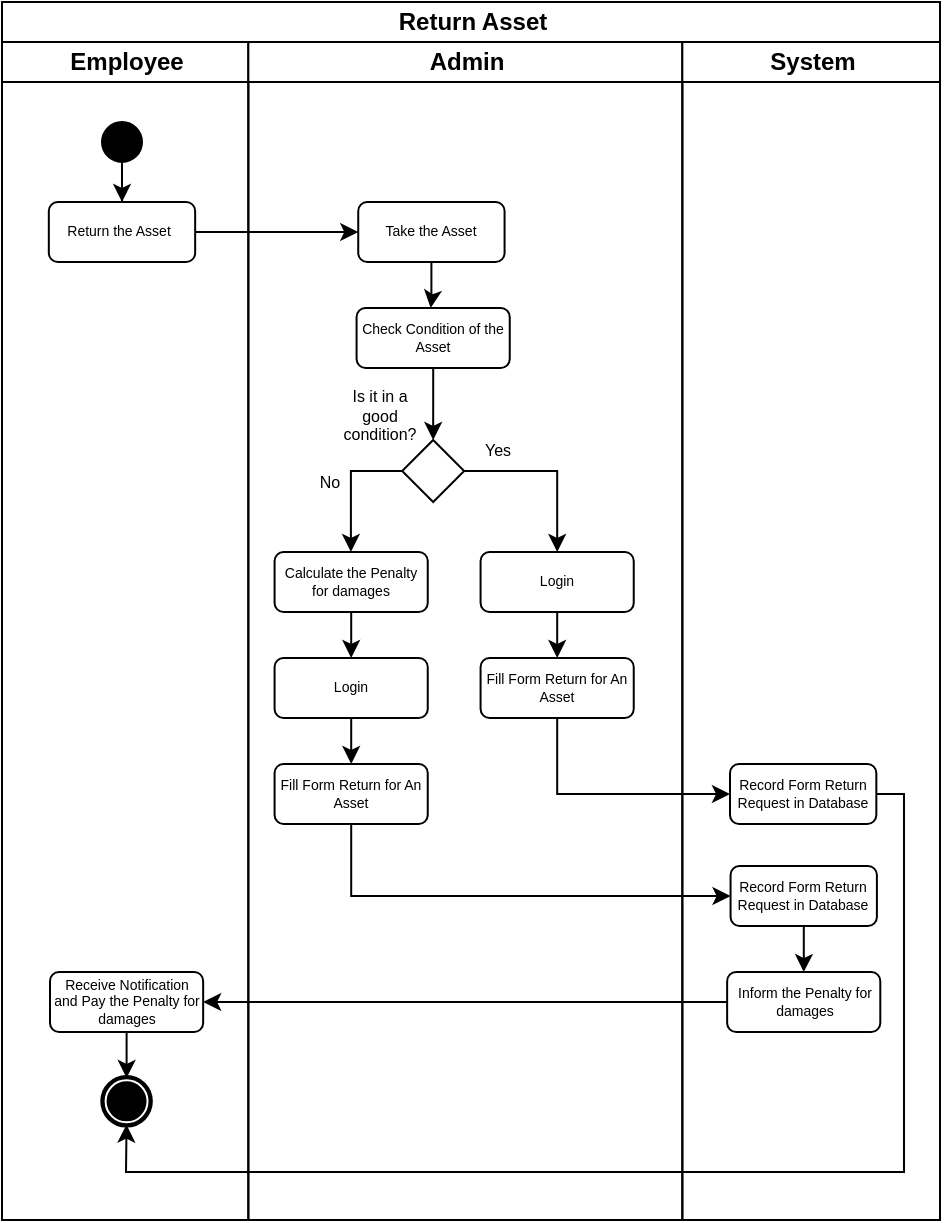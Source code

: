 <mxfile version="13.9.9" type="device"><diagram id="PCO2Zfmw_XY5YapE-h2q" name="Page-1"><mxGraphModel dx="904" dy="614" grid="0" gridSize="10" guides="1" tooltips="1" connect="1" arrows="1" fold="1" page="1" pageScale="1" pageWidth="850" pageHeight="1100" math="0" shadow="0"><root><mxCell id="0"/><mxCell id="1" parent="0"/><mxCell id="kbAStSX1PMtTqfNy8U85-1" value="Return Asset" style="swimlane;html=1;childLayout=stackLayout;resizeParent=1;resizeParentMax=0;startSize=20;" parent="1" vertex="1"><mxGeometry x="240" y="30" width="469" height="609" as="geometry"/></mxCell><mxCell id="kbAStSX1PMtTqfNy8U85-2" value="Employee" style="swimlane;html=1;startSize=20;" parent="kbAStSX1PMtTqfNy8U85-1" vertex="1"><mxGeometry y="20" width="123.17" height="589" as="geometry"/></mxCell><mxCell id="OH70O7nOJUa6nL986FMu-2" style="edgeStyle=orthogonalEdgeStyle;rounded=0;orthogonalLoop=1;jettySize=auto;html=1;" parent="kbAStSX1PMtTqfNy8U85-2" source="kbAStSX1PMtTqfNy8U85-13" target="OH70O7nOJUa6nL986FMu-1" edge="1"><mxGeometry relative="1" as="geometry"/></mxCell><mxCell id="kbAStSX1PMtTqfNy8U85-13" value="" style="ellipse;whiteSpace=wrap;html=1;aspect=fixed;fillColor=#000000;" parent="kbAStSX1PMtTqfNy8U85-2" vertex="1"><mxGeometry x="50" y="40" width="20" height="20" as="geometry"/></mxCell><mxCell id="kbAStSX1PMtTqfNy8U85-41" style="edgeStyle=orthogonalEdgeStyle;rounded=0;orthogonalLoop=1;jettySize=auto;html=1;fontSize=7;" parent="kbAStSX1PMtTqfNy8U85-2" edge="1"><mxGeometry relative="1" as="geometry"><mxPoint x="58.029" y="350" as="sourcePoint"/><Array as="points"><mxPoint x="58" y="370"/></Array></mxGeometry></mxCell><mxCell id="OH70O7nOJUa6nL986FMu-3" style="edgeStyle=orthogonalEdgeStyle;rounded=0;orthogonalLoop=1;jettySize=auto;html=1;entryX=0;entryY=0.5;entryDx=0;entryDy=0;" parent="kbAStSX1PMtTqfNy8U85-2" source="OH70O7nOJUa6nL986FMu-1" target="kbAStSX1PMtTqfNy8U85-28" edge="1"><mxGeometry relative="1" as="geometry"/></mxCell><mxCell id="OH70O7nOJUa6nL986FMu-1" value="&lt;font style=&quot;font-size: 7px&quot; face=&quot;Helvetica&quot;&gt;Return the Asset&amp;nbsp;&lt;/font&gt;" style="rounded=1;whiteSpace=wrap;html=1;shadow=0;labelBackgroundColor=none;strokeWidth=1;fontFamily=Verdana;fontSize=7;align=center;" parent="kbAStSX1PMtTqfNy8U85-2" vertex="1"><mxGeometry x="23.41" y="80" width="73.17" height="30" as="geometry"/></mxCell><mxCell id="kbAStSX1PMtTqfNy8U85-28" value="&lt;font style=&quot;font-size: 7px&quot; face=&quot;Helvetica&quot;&gt;Take the Asset&lt;/font&gt;" style="rounded=1;whiteSpace=wrap;html=1;shadow=0;labelBackgroundColor=none;strokeWidth=1;fontFamily=Verdana;fontSize=7;align=center;" parent="kbAStSX1PMtTqfNy8U85-2" vertex="1"><mxGeometry x="178.12" y="80" width="73.17" height="30" as="geometry"/></mxCell><mxCell id="OH70O7nOJUa6nL986FMu-27" style="edgeStyle=orthogonalEdgeStyle;rounded=0;orthogonalLoop=1;jettySize=auto;html=1;fontSize=8;" parent="kbAStSX1PMtTqfNy8U85-2" source="OH70O7nOJUa6nL986FMu-13" target="kbAStSX1PMtTqfNy8U85-20" edge="1"><mxGeometry relative="1" as="geometry"/></mxCell><mxCell id="OH70O7nOJUa6nL986FMu-13" value="&lt;font style=&quot;font-size: 7px&quot; face=&quot;Helvetica&quot;&gt;Receive Notification and Pay the Penalty for damages&lt;/font&gt;" style="rounded=1;whiteSpace=wrap;html=1;shadow=0;labelBackgroundColor=none;strokeWidth=1;fontFamily=Verdana;fontSize=7;align=center;" parent="kbAStSX1PMtTqfNy8U85-2" vertex="1"><mxGeometry x="24.0" y="465" width="76.58" height="30" as="geometry"/></mxCell><mxCell id="kbAStSX1PMtTqfNy8U85-20" value="" style="shape=mxgraph.bpmn.shape;html=1;verticalLabelPosition=bottom;labelBackgroundColor=#ffffff;verticalAlign=top;align=center;perimeter=ellipsePerimeter;outlineConnect=0;outline=end;symbol=terminate;" parent="kbAStSX1PMtTqfNy8U85-2" vertex="1"><mxGeometry x="50.64" y="518" width="23.29" height="23.29" as="geometry"/></mxCell><mxCell id="kbAStSX1PMtTqfNy8U85-4" value="Admin" style="swimlane;html=1;startSize=20;" parent="kbAStSX1PMtTqfNy8U85-1" vertex="1"><mxGeometry x="123.17" y="20" width="217" height="589" as="geometry"/></mxCell><mxCell id="OH70O7nOJUa6nL986FMu-5" style="edgeStyle=orthogonalEdgeStyle;rounded=0;orthogonalLoop=1;jettySize=auto;html=1;entryX=0.5;entryY=0;entryDx=0;entryDy=0;" parent="kbAStSX1PMtTqfNy8U85-4" edge="1"><mxGeometry relative="1" as="geometry"><mxPoint x="91.12" y="188" as="targetPoint"/></mxGeometry></mxCell><mxCell id="OH70O7nOJUa6nL986FMu-9" style="edgeStyle=orthogonalEdgeStyle;rounded=0;orthogonalLoop=1;jettySize=auto;html=1;entryX=0.5;entryY=0;entryDx=0;entryDy=0;" parent="kbAStSX1PMtTqfNy8U85-4" source="OH70O7nOJUa6nL986FMu-6" target="OH70O7nOJUa6nL986FMu-8" edge="1"><mxGeometry relative="1" as="geometry"/></mxCell><mxCell id="OH70O7nOJUa6nL986FMu-6" value="&lt;font style=&quot;font-size: 7px&quot; face=&quot;Helvetica&quot;&gt;Check Condition of the Asset&lt;/font&gt;" style="rounded=1;whiteSpace=wrap;html=1;shadow=0;labelBackgroundColor=none;strokeWidth=1;fontFamily=Verdana;fontSize=7;align=center;" parent="kbAStSX1PMtTqfNy8U85-4" vertex="1"><mxGeometry x="54.12" y="133" width="76.58" height="30" as="geometry"/></mxCell><mxCell id="OH70O7nOJUa6nL986FMu-17" style="edgeStyle=orthogonalEdgeStyle;rounded=0;orthogonalLoop=1;jettySize=auto;html=1;fontSize=8;" parent="kbAStSX1PMtTqfNy8U85-4" source="OH70O7nOJUa6nL986FMu-8" target="OH70O7nOJUa6nL986FMu-11" edge="1"><mxGeometry relative="1" as="geometry"><Array as="points"><mxPoint x="51.29" y="214"/></Array></mxGeometry></mxCell><mxCell id="OH70O7nOJUa6nL986FMu-18" style="edgeStyle=orthogonalEdgeStyle;rounded=0;orthogonalLoop=1;jettySize=auto;html=1;fontSize=8;" parent="kbAStSX1PMtTqfNy8U85-4" source="OH70O7nOJUa6nL986FMu-8" target="OH70O7nOJUa6nL986FMu-14" edge="1"><mxGeometry relative="1" as="geometry"/></mxCell><mxCell id="OH70O7nOJUa6nL986FMu-8" value="" style="rhombus;whiteSpace=wrap;html=1;" parent="kbAStSX1PMtTqfNy8U85-4" vertex="1"><mxGeometry x="76.91" y="199" width="31" height="31" as="geometry"/></mxCell><mxCell id="OH70O7nOJUa6nL986FMu-10" value="Is it in a good condition?" style="text;html=1;strokeColor=none;fillColor=none;align=center;verticalAlign=middle;whiteSpace=wrap;rounded=0;fontSize=8;" parent="kbAStSX1PMtTqfNy8U85-4" vertex="1"><mxGeometry x="59.24" y="177" width="13.83" height="20" as="geometry"/></mxCell><mxCell id="OH70O7nOJUa6nL986FMu-32" style="edgeStyle=orthogonalEdgeStyle;rounded=0;orthogonalLoop=1;jettySize=auto;html=1;fontSize=8;" parent="kbAStSX1PMtTqfNy8U85-4" source="OH70O7nOJUa6nL986FMu-11" target="OH70O7nOJUa6nL986FMu-30" edge="1"><mxGeometry relative="1" as="geometry"/></mxCell><mxCell id="OH70O7nOJUa6nL986FMu-11" value="&lt;font style=&quot;font-size: 7px&quot; face=&quot;Helvetica&quot;&gt;Calculate the Penalty for damages&lt;/font&gt;" style="rounded=1;whiteSpace=wrap;html=1;shadow=0;labelBackgroundColor=none;strokeWidth=1;fontFamily=Verdana;fontSize=7;align=center;" parent="kbAStSX1PMtTqfNy8U85-4" vertex="1"><mxGeometry x="13.12" y="255" width="76.58" height="30" as="geometry"/></mxCell><mxCell id="OH70O7nOJUa6nL986FMu-37" style="edgeStyle=orthogonalEdgeStyle;rounded=0;orthogonalLoop=1;jettySize=auto;html=1;fontSize=8;" parent="kbAStSX1PMtTqfNy8U85-4" source="OH70O7nOJUa6nL986FMu-14" target="OH70O7nOJUa6nL986FMu-35" edge="1"><mxGeometry relative="1" as="geometry"/></mxCell><mxCell id="OH70O7nOJUa6nL986FMu-14" value="&lt;font face=&quot;Helvetica&quot;&gt;Login&lt;/font&gt;" style="rounded=1;whiteSpace=wrap;html=1;shadow=0;labelBackgroundColor=none;strokeWidth=1;fontFamily=Verdana;fontSize=7;align=center;" parent="kbAStSX1PMtTqfNy8U85-4" vertex="1"><mxGeometry x="116.12" y="255" width="76.58" height="30" as="geometry"/></mxCell><mxCell id="OH70O7nOJUa6nL986FMu-28" value="No" style="text;html=1;strokeColor=none;fillColor=none;align=center;verticalAlign=middle;whiteSpace=wrap;rounded=0;fontSize=8;" parent="kbAStSX1PMtTqfNy8U85-4" vertex="1"><mxGeometry x="34.12" y="210" width="13.83" height="20" as="geometry"/></mxCell><mxCell id="OH70O7nOJUa6nL986FMu-29" value="Yes" style="text;html=1;strokeColor=none;fillColor=none;align=center;verticalAlign=middle;whiteSpace=wrap;rounded=0;fontSize=8;" parent="kbAStSX1PMtTqfNy8U85-4" vertex="1"><mxGeometry x="117.87" y="194" width="13.83" height="20" as="geometry"/></mxCell><mxCell id="OH70O7nOJUa6nL986FMu-33" style="edgeStyle=orthogonalEdgeStyle;rounded=0;orthogonalLoop=1;jettySize=auto;html=1;fontSize=8;" parent="kbAStSX1PMtTqfNy8U85-4" source="OH70O7nOJUa6nL986FMu-30" target="OH70O7nOJUa6nL986FMu-31" edge="1"><mxGeometry relative="1" as="geometry"/></mxCell><mxCell id="OH70O7nOJUa6nL986FMu-30" value="&lt;font style=&quot;font-size: 7px&quot; face=&quot;Helvetica&quot;&gt;Login&lt;/font&gt;&lt;span style=&quot;color: rgba(0 , 0 , 0 , 0) ; font-family: monospace ; font-size: 0px&quot;&gt;%3CmxGraphModel%3E%3Croot%3E%3CmxCell%20id%3D%220%22%2F%3E%3CmxCell%20id%3D%221%22%20parent%3D%220%22%2F%3E%3CmxCell%20id%3D%222%22%20value%3D%22%26lt%3Bfont%20style%3D%26quot%3Bfont-size%3A%207px%26quot%3B%20face%3D%26quot%3BHelvetica%26quot%3B%26gt%3BCalculate%20the%20fine%20for%20damages%26lt%3B%2Ffont%26gt%3B%22%20style%3D%22rounded%3D1%3BwhiteSpace%3Dwrap%3Bhtml%3D1%3Bshadow%3D0%3BlabelBackgroundColor%3Dnone%3BstrokeWidth%3D1%3BfontFamily%3DVerdana%3BfontSize%3D7%3Balign%3Dcenter%3B%22%20vertex%3D%221%22%20parent%3D%221%22%3E%3CmxGeometry%20x%3D%22376.29%22%20y%3D%22305%22%20width%3D%2276.58%22%20height%3D%2230%22%20as%3D%22geometry%22%2F%3E%3C%2FmxCell%3E%3C%2Froot%3E%3C%2FmxGraphModel%3E&lt;/span&gt;" style="rounded=1;whiteSpace=wrap;html=1;shadow=0;labelBackgroundColor=none;strokeWidth=1;fontFamily=Verdana;fontSize=7;align=center;" parent="kbAStSX1PMtTqfNy8U85-4" vertex="1"><mxGeometry x="13.12" y="308" width="76.58" height="30" as="geometry"/></mxCell><mxCell id="OH70O7nOJUa6nL986FMu-31" value="&lt;font face=&quot;Helvetica&quot;&gt;Fill Form Return for An Asset&lt;/font&gt;" style="rounded=1;whiteSpace=wrap;html=1;shadow=0;labelBackgroundColor=none;strokeWidth=1;fontFamily=Verdana;fontSize=7;align=center;" parent="kbAStSX1PMtTqfNy8U85-4" vertex="1"><mxGeometry x="13.12" y="361" width="76.58" height="30" as="geometry"/></mxCell><mxCell id="OH70O7nOJUa6nL986FMu-38" style="edgeStyle=orthogonalEdgeStyle;rounded=0;orthogonalLoop=1;jettySize=auto;html=1;entryX=0;entryY=0.5;entryDx=0;entryDy=0;fontSize=8;" parent="kbAStSX1PMtTqfNy8U85-4" source="OH70O7nOJUa6nL986FMu-35" target="kbAStSX1PMtTqfNy8U85-18" edge="1"><mxGeometry relative="1" as="geometry"><mxPoint x="154.41" y="361" as="targetPoint"/><Array as="points"><mxPoint x="154" y="376"/></Array></mxGeometry></mxCell><mxCell id="OH70O7nOJUa6nL986FMu-35" value="&lt;span style=&quot;font-family: &amp;#34;helvetica&amp;#34;&quot;&gt;Fill Form Return for An Asset&lt;/span&gt;" style="rounded=1;whiteSpace=wrap;html=1;shadow=0;labelBackgroundColor=none;strokeWidth=1;fontFamily=Verdana;fontSize=7;align=center;" parent="kbAStSX1PMtTqfNy8U85-4" vertex="1"><mxGeometry x="116.12" y="308" width="76.58" height="30" as="geometry"/></mxCell><mxCell id="kbAStSX1PMtTqfNy8U85-18" value="&lt;font style=&quot;font-size: 7px&quot; face=&quot;Helvetica&quot;&gt;Record Form Return Request in Database&lt;/font&gt;" style="rounded=1;whiteSpace=wrap;html=1;shadow=0;labelBackgroundColor=none;strokeWidth=1;fontFamily=Verdana;fontSize=7;align=center;" parent="kbAStSX1PMtTqfNy8U85-4" vertex="1"><mxGeometry x="240.83" y="361" width="73.17" height="30" as="geometry"/></mxCell><mxCell id="OH70O7nOJUa6nL986FMu-4" style="edgeStyle=orthogonalEdgeStyle;rounded=0;orthogonalLoop=1;jettySize=auto;html=1;" parent="kbAStSX1PMtTqfNy8U85-1" source="kbAStSX1PMtTqfNy8U85-28" edge="1"><mxGeometry relative="1" as="geometry"><mxPoint x="214.31" y="153" as="targetPoint"/></mxGeometry></mxCell><mxCell id="kbAStSX1PMtTqfNy8U85-12" value="System" style="swimlane;html=1;startSize=20;" parent="kbAStSX1PMtTqfNy8U85-1" vertex="1"><mxGeometry x="340.17" y="20" width="128.83" height="589" as="geometry"/></mxCell><mxCell id="OH70O7nOJUa6nL986FMu-41" style="edgeStyle=orthogonalEdgeStyle;rounded=0;orthogonalLoop=1;jettySize=auto;html=1;entryX=0.5;entryY=0;entryDx=0;entryDy=0;fontSize=8;" parent="kbAStSX1PMtTqfNy8U85-12" source="OH70O7nOJUa6nL986FMu-22" target="OH70O7nOJUa6nL986FMu-12" edge="1"><mxGeometry relative="1" as="geometry"/></mxCell><mxCell id="OH70O7nOJUa6nL986FMu-22" value="&lt;font style=&quot;font-size: 7px&quot; face=&quot;Helvetica&quot;&gt;Record Form Return Request in Database&lt;/font&gt;" style="rounded=1;whiteSpace=wrap;html=1;shadow=0;labelBackgroundColor=none;strokeWidth=1;fontFamily=Verdana;fontSize=7;align=center;" parent="kbAStSX1PMtTqfNy8U85-12" vertex="1"><mxGeometry x="24.11" y="412" width="73.17" height="30" as="geometry"/></mxCell><mxCell id="OH70O7nOJUa6nL986FMu-12" value="&lt;font style=&quot;font-size: 7px&quot; face=&quot;Helvetica&quot;&gt;Inform the Penalty for damages&lt;/font&gt;" style="rounded=1;whiteSpace=wrap;html=1;shadow=0;labelBackgroundColor=none;strokeWidth=1;fontFamily=Verdana;fontSize=7;align=center;" parent="kbAStSX1PMtTqfNy8U85-12" vertex="1"><mxGeometry x="22.4" y="465" width="76.58" height="30" as="geometry"/></mxCell><mxCell id="_JLOwD92qZ6kpzxe7Ro5-1" style="edgeStyle=orthogonalEdgeStyle;rounded=0;orthogonalLoop=1;jettySize=auto;html=1;" parent="kbAStSX1PMtTqfNy8U85-1" source="kbAStSX1PMtTqfNy8U85-18" target="kbAStSX1PMtTqfNy8U85-20" edge="1"><mxGeometry relative="1" as="geometry"><Array as="points"><mxPoint x="451" y="396"/><mxPoint x="451" y="585"/><mxPoint x="62" y="585"/></Array></mxGeometry></mxCell><mxCell id="OH70O7nOJUa6nL986FMu-26" style="edgeStyle=orthogonalEdgeStyle;rounded=0;orthogonalLoop=1;jettySize=auto;html=1;entryX=1;entryY=0.5;entryDx=0;entryDy=0;fontSize=8;" parent="kbAStSX1PMtTqfNy8U85-1" source="OH70O7nOJUa6nL986FMu-12" target="OH70O7nOJUa6nL986FMu-13" edge="1"><mxGeometry relative="1" as="geometry"/></mxCell><mxCell id="OH70O7nOJUa6nL986FMu-34" style="edgeStyle=orthogonalEdgeStyle;rounded=0;orthogonalLoop=1;jettySize=auto;html=1;fontSize=8;entryX=0;entryY=0.5;entryDx=0;entryDy=0;" parent="kbAStSX1PMtTqfNy8U85-1" source="OH70O7nOJUa6nL986FMu-31" target="OH70O7nOJUa6nL986FMu-22" edge="1"><mxGeometry relative="1" as="geometry"><mxPoint x="174.6" y="434" as="targetPoint"/><Array as="points"><mxPoint x="175" y="447"/></Array></mxGeometry></mxCell></root></mxGraphModel></diagram></mxfile>